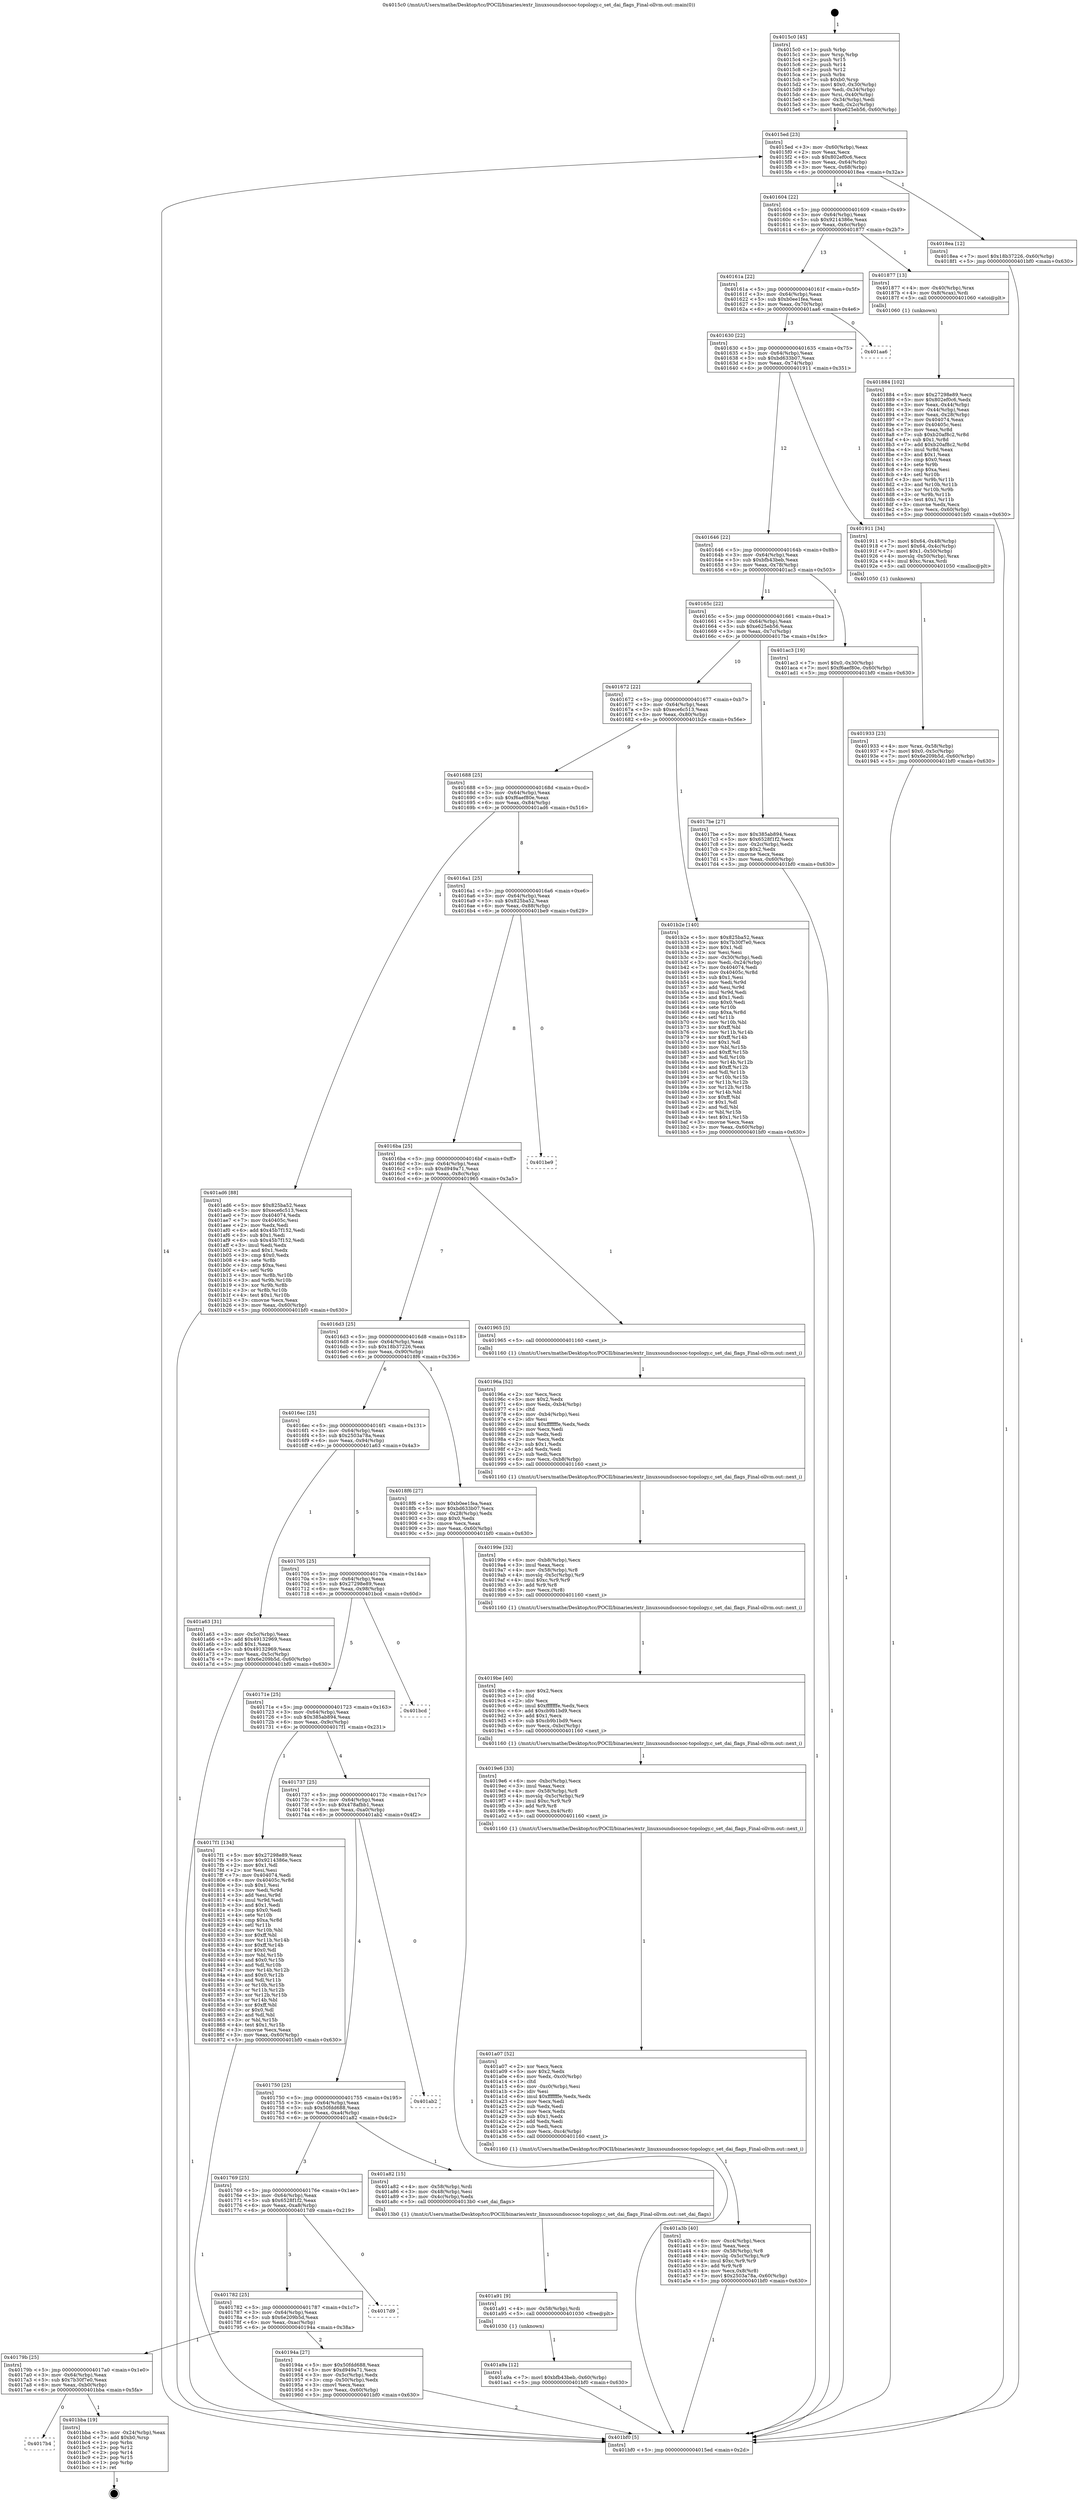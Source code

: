 digraph "0x4015c0" {
  label = "0x4015c0 (/mnt/c/Users/mathe/Desktop/tcc/POCII/binaries/extr_linuxsoundsocsoc-topology.c_set_dai_flags_Final-ollvm.out::main(0))"
  labelloc = "t"
  node[shape=record]

  Entry [label="",width=0.3,height=0.3,shape=circle,fillcolor=black,style=filled]
  "0x4015ed" [label="{
     0x4015ed [23]\l
     | [instrs]\l
     &nbsp;&nbsp;0x4015ed \<+3\>: mov -0x60(%rbp),%eax\l
     &nbsp;&nbsp;0x4015f0 \<+2\>: mov %eax,%ecx\l
     &nbsp;&nbsp;0x4015f2 \<+6\>: sub $0x802ef0c6,%ecx\l
     &nbsp;&nbsp;0x4015f8 \<+3\>: mov %eax,-0x64(%rbp)\l
     &nbsp;&nbsp;0x4015fb \<+3\>: mov %ecx,-0x68(%rbp)\l
     &nbsp;&nbsp;0x4015fe \<+6\>: je 00000000004018ea \<main+0x32a\>\l
  }"]
  "0x4018ea" [label="{
     0x4018ea [12]\l
     | [instrs]\l
     &nbsp;&nbsp;0x4018ea \<+7\>: movl $0x18b37226,-0x60(%rbp)\l
     &nbsp;&nbsp;0x4018f1 \<+5\>: jmp 0000000000401bf0 \<main+0x630\>\l
  }"]
  "0x401604" [label="{
     0x401604 [22]\l
     | [instrs]\l
     &nbsp;&nbsp;0x401604 \<+5\>: jmp 0000000000401609 \<main+0x49\>\l
     &nbsp;&nbsp;0x401609 \<+3\>: mov -0x64(%rbp),%eax\l
     &nbsp;&nbsp;0x40160c \<+5\>: sub $0x9214386e,%eax\l
     &nbsp;&nbsp;0x401611 \<+3\>: mov %eax,-0x6c(%rbp)\l
     &nbsp;&nbsp;0x401614 \<+6\>: je 0000000000401877 \<main+0x2b7\>\l
  }"]
  Exit [label="",width=0.3,height=0.3,shape=circle,fillcolor=black,style=filled,peripheries=2]
  "0x401877" [label="{
     0x401877 [13]\l
     | [instrs]\l
     &nbsp;&nbsp;0x401877 \<+4\>: mov -0x40(%rbp),%rax\l
     &nbsp;&nbsp;0x40187b \<+4\>: mov 0x8(%rax),%rdi\l
     &nbsp;&nbsp;0x40187f \<+5\>: call 0000000000401060 \<atoi@plt\>\l
     | [calls]\l
     &nbsp;&nbsp;0x401060 \{1\} (unknown)\l
  }"]
  "0x40161a" [label="{
     0x40161a [22]\l
     | [instrs]\l
     &nbsp;&nbsp;0x40161a \<+5\>: jmp 000000000040161f \<main+0x5f\>\l
     &nbsp;&nbsp;0x40161f \<+3\>: mov -0x64(%rbp),%eax\l
     &nbsp;&nbsp;0x401622 \<+5\>: sub $0xb0ee1fea,%eax\l
     &nbsp;&nbsp;0x401627 \<+3\>: mov %eax,-0x70(%rbp)\l
     &nbsp;&nbsp;0x40162a \<+6\>: je 0000000000401aa6 \<main+0x4e6\>\l
  }"]
  "0x4017b4" [label="{
     0x4017b4\l
  }", style=dashed]
  "0x401aa6" [label="{
     0x401aa6\l
  }", style=dashed]
  "0x401630" [label="{
     0x401630 [22]\l
     | [instrs]\l
     &nbsp;&nbsp;0x401630 \<+5\>: jmp 0000000000401635 \<main+0x75\>\l
     &nbsp;&nbsp;0x401635 \<+3\>: mov -0x64(%rbp),%eax\l
     &nbsp;&nbsp;0x401638 \<+5\>: sub $0xbd633b07,%eax\l
     &nbsp;&nbsp;0x40163d \<+3\>: mov %eax,-0x74(%rbp)\l
     &nbsp;&nbsp;0x401640 \<+6\>: je 0000000000401911 \<main+0x351\>\l
  }"]
  "0x401bba" [label="{
     0x401bba [19]\l
     | [instrs]\l
     &nbsp;&nbsp;0x401bba \<+3\>: mov -0x24(%rbp),%eax\l
     &nbsp;&nbsp;0x401bbd \<+7\>: add $0xb0,%rsp\l
     &nbsp;&nbsp;0x401bc4 \<+1\>: pop %rbx\l
     &nbsp;&nbsp;0x401bc5 \<+2\>: pop %r12\l
     &nbsp;&nbsp;0x401bc7 \<+2\>: pop %r14\l
     &nbsp;&nbsp;0x401bc9 \<+2\>: pop %r15\l
     &nbsp;&nbsp;0x401bcb \<+1\>: pop %rbp\l
     &nbsp;&nbsp;0x401bcc \<+1\>: ret\l
  }"]
  "0x401911" [label="{
     0x401911 [34]\l
     | [instrs]\l
     &nbsp;&nbsp;0x401911 \<+7\>: movl $0x64,-0x48(%rbp)\l
     &nbsp;&nbsp;0x401918 \<+7\>: movl $0x64,-0x4c(%rbp)\l
     &nbsp;&nbsp;0x40191f \<+7\>: movl $0x1,-0x50(%rbp)\l
     &nbsp;&nbsp;0x401926 \<+4\>: movslq -0x50(%rbp),%rax\l
     &nbsp;&nbsp;0x40192a \<+4\>: imul $0xc,%rax,%rdi\l
     &nbsp;&nbsp;0x40192e \<+5\>: call 0000000000401050 \<malloc@plt\>\l
     | [calls]\l
     &nbsp;&nbsp;0x401050 \{1\} (unknown)\l
  }"]
  "0x401646" [label="{
     0x401646 [22]\l
     | [instrs]\l
     &nbsp;&nbsp;0x401646 \<+5\>: jmp 000000000040164b \<main+0x8b\>\l
     &nbsp;&nbsp;0x40164b \<+3\>: mov -0x64(%rbp),%eax\l
     &nbsp;&nbsp;0x40164e \<+5\>: sub $0xbfb43beb,%eax\l
     &nbsp;&nbsp;0x401653 \<+3\>: mov %eax,-0x78(%rbp)\l
     &nbsp;&nbsp;0x401656 \<+6\>: je 0000000000401ac3 \<main+0x503\>\l
  }"]
  "0x401a9a" [label="{
     0x401a9a [12]\l
     | [instrs]\l
     &nbsp;&nbsp;0x401a9a \<+7\>: movl $0xbfb43beb,-0x60(%rbp)\l
     &nbsp;&nbsp;0x401aa1 \<+5\>: jmp 0000000000401bf0 \<main+0x630\>\l
  }"]
  "0x401ac3" [label="{
     0x401ac3 [19]\l
     | [instrs]\l
     &nbsp;&nbsp;0x401ac3 \<+7\>: movl $0x0,-0x30(%rbp)\l
     &nbsp;&nbsp;0x401aca \<+7\>: movl $0xf6aef80e,-0x60(%rbp)\l
     &nbsp;&nbsp;0x401ad1 \<+5\>: jmp 0000000000401bf0 \<main+0x630\>\l
  }"]
  "0x40165c" [label="{
     0x40165c [22]\l
     | [instrs]\l
     &nbsp;&nbsp;0x40165c \<+5\>: jmp 0000000000401661 \<main+0xa1\>\l
     &nbsp;&nbsp;0x401661 \<+3\>: mov -0x64(%rbp),%eax\l
     &nbsp;&nbsp;0x401664 \<+5\>: sub $0xe625eb56,%eax\l
     &nbsp;&nbsp;0x401669 \<+3\>: mov %eax,-0x7c(%rbp)\l
     &nbsp;&nbsp;0x40166c \<+6\>: je 00000000004017be \<main+0x1fe\>\l
  }"]
  "0x401a91" [label="{
     0x401a91 [9]\l
     | [instrs]\l
     &nbsp;&nbsp;0x401a91 \<+4\>: mov -0x58(%rbp),%rdi\l
     &nbsp;&nbsp;0x401a95 \<+5\>: call 0000000000401030 \<free@plt\>\l
     | [calls]\l
     &nbsp;&nbsp;0x401030 \{1\} (unknown)\l
  }"]
  "0x4017be" [label="{
     0x4017be [27]\l
     | [instrs]\l
     &nbsp;&nbsp;0x4017be \<+5\>: mov $0x385ab894,%eax\l
     &nbsp;&nbsp;0x4017c3 \<+5\>: mov $0x6528f1f2,%ecx\l
     &nbsp;&nbsp;0x4017c8 \<+3\>: mov -0x2c(%rbp),%edx\l
     &nbsp;&nbsp;0x4017cb \<+3\>: cmp $0x2,%edx\l
     &nbsp;&nbsp;0x4017ce \<+3\>: cmovne %ecx,%eax\l
     &nbsp;&nbsp;0x4017d1 \<+3\>: mov %eax,-0x60(%rbp)\l
     &nbsp;&nbsp;0x4017d4 \<+5\>: jmp 0000000000401bf0 \<main+0x630\>\l
  }"]
  "0x401672" [label="{
     0x401672 [22]\l
     | [instrs]\l
     &nbsp;&nbsp;0x401672 \<+5\>: jmp 0000000000401677 \<main+0xb7\>\l
     &nbsp;&nbsp;0x401677 \<+3\>: mov -0x64(%rbp),%eax\l
     &nbsp;&nbsp;0x40167a \<+5\>: sub $0xece6c513,%eax\l
     &nbsp;&nbsp;0x40167f \<+3\>: mov %eax,-0x80(%rbp)\l
     &nbsp;&nbsp;0x401682 \<+6\>: je 0000000000401b2e \<main+0x56e\>\l
  }"]
  "0x401bf0" [label="{
     0x401bf0 [5]\l
     | [instrs]\l
     &nbsp;&nbsp;0x401bf0 \<+5\>: jmp 00000000004015ed \<main+0x2d\>\l
  }"]
  "0x4015c0" [label="{
     0x4015c0 [45]\l
     | [instrs]\l
     &nbsp;&nbsp;0x4015c0 \<+1\>: push %rbp\l
     &nbsp;&nbsp;0x4015c1 \<+3\>: mov %rsp,%rbp\l
     &nbsp;&nbsp;0x4015c4 \<+2\>: push %r15\l
     &nbsp;&nbsp;0x4015c6 \<+2\>: push %r14\l
     &nbsp;&nbsp;0x4015c8 \<+2\>: push %r12\l
     &nbsp;&nbsp;0x4015ca \<+1\>: push %rbx\l
     &nbsp;&nbsp;0x4015cb \<+7\>: sub $0xb0,%rsp\l
     &nbsp;&nbsp;0x4015d2 \<+7\>: movl $0x0,-0x30(%rbp)\l
     &nbsp;&nbsp;0x4015d9 \<+3\>: mov %edi,-0x34(%rbp)\l
     &nbsp;&nbsp;0x4015dc \<+4\>: mov %rsi,-0x40(%rbp)\l
     &nbsp;&nbsp;0x4015e0 \<+3\>: mov -0x34(%rbp),%edi\l
     &nbsp;&nbsp;0x4015e3 \<+3\>: mov %edi,-0x2c(%rbp)\l
     &nbsp;&nbsp;0x4015e6 \<+7\>: movl $0xe625eb56,-0x60(%rbp)\l
  }"]
  "0x401a3b" [label="{
     0x401a3b [40]\l
     | [instrs]\l
     &nbsp;&nbsp;0x401a3b \<+6\>: mov -0xc4(%rbp),%ecx\l
     &nbsp;&nbsp;0x401a41 \<+3\>: imul %eax,%ecx\l
     &nbsp;&nbsp;0x401a44 \<+4\>: mov -0x58(%rbp),%r8\l
     &nbsp;&nbsp;0x401a48 \<+4\>: movslq -0x5c(%rbp),%r9\l
     &nbsp;&nbsp;0x401a4c \<+4\>: imul $0xc,%r9,%r9\l
     &nbsp;&nbsp;0x401a50 \<+3\>: add %r9,%r8\l
     &nbsp;&nbsp;0x401a53 \<+4\>: mov %ecx,0x8(%r8)\l
     &nbsp;&nbsp;0x401a57 \<+7\>: movl $0x2503a78a,-0x60(%rbp)\l
     &nbsp;&nbsp;0x401a5e \<+5\>: jmp 0000000000401bf0 \<main+0x630\>\l
  }"]
  "0x401b2e" [label="{
     0x401b2e [140]\l
     | [instrs]\l
     &nbsp;&nbsp;0x401b2e \<+5\>: mov $0x825ba52,%eax\l
     &nbsp;&nbsp;0x401b33 \<+5\>: mov $0x7b30f7e0,%ecx\l
     &nbsp;&nbsp;0x401b38 \<+2\>: mov $0x1,%dl\l
     &nbsp;&nbsp;0x401b3a \<+2\>: xor %esi,%esi\l
     &nbsp;&nbsp;0x401b3c \<+3\>: mov -0x30(%rbp),%edi\l
     &nbsp;&nbsp;0x401b3f \<+3\>: mov %edi,-0x24(%rbp)\l
     &nbsp;&nbsp;0x401b42 \<+7\>: mov 0x404074,%edi\l
     &nbsp;&nbsp;0x401b49 \<+8\>: mov 0x40405c,%r8d\l
     &nbsp;&nbsp;0x401b51 \<+3\>: sub $0x1,%esi\l
     &nbsp;&nbsp;0x401b54 \<+3\>: mov %edi,%r9d\l
     &nbsp;&nbsp;0x401b57 \<+3\>: add %esi,%r9d\l
     &nbsp;&nbsp;0x401b5a \<+4\>: imul %r9d,%edi\l
     &nbsp;&nbsp;0x401b5e \<+3\>: and $0x1,%edi\l
     &nbsp;&nbsp;0x401b61 \<+3\>: cmp $0x0,%edi\l
     &nbsp;&nbsp;0x401b64 \<+4\>: sete %r10b\l
     &nbsp;&nbsp;0x401b68 \<+4\>: cmp $0xa,%r8d\l
     &nbsp;&nbsp;0x401b6c \<+4\>: setl %r11b\l
     &nbsp;&nbsp;0x401b70 \<+3\>: mov %r10b,%bl\l
     &nbsp;&nbsp;0x401b73 \<+3\>: xor $0xff,%bl\l
     &nbsp;&nbsp;0x401b76 \<+3\>: mov %r11b,%r14b\l
     &nbsp;&nbsp;0x401b79 \<+4\>: xor $0xff,%r14b\l
     &nbsp;&nbsp;0x401b7d \<+3\>: xor $0x1,%dl\l
     &nbsp;&nbsp;0x401b80 \<+3\>: mov %bl,%r15b\l
     &nbsp;&nbsp;0x401b83 \<+4\>: and $0xff,%r15b\l
     &nbsp;&nbsp;0x401b87 \<+3\>: and %dl,%r10b\l
     &nbsp;&nbsp;0x401b8a \<+3\>: mov %r14b,%r12b\l
     &nbsp;&nbsp;0x401b8d \<+4\>: and $0xff,%r12b\l
     &nbsp;&nbsp;0x401b91 \<+3\>: and %dl,%r11b\l
     &nbsp;&nbsp;0x401b94 \<+3\>: or %r10b,%r15b\l
     &nbsp;&nbsp;0x401b97 \<+3\>: or %r11b,%r12b\l
     &nbsp;&nbsp;0x401b9a \<+3\>: xor %r12b,%r15b\l
     &nbsp;&nbsp;0x401b9d \<+3\>: or %r14b,%bl\l
     &nbsp;&nbsp;0x401ba0 \<+3\>: xor $0xff,%bl\l
     &nbsp;&nbsp;0x401ba3 \<+3\>: or $0x1,%dl\l
     &nbsp;&nbsp;0x401ba6 \<+2\>: and %dl,%bl\l
     &nbsp;&nbsp;0x401ba8 \<+3\>: or %bl,%r15b\l
     &nbsp;&nbsp;0x401bab \<+4\>: test $0x1,%r15b\l
     &nbsp;&nbsp;0x401baf \<+3\>: cmovne %ecx,%eax\l
     &nbsp;&nbsp;0x401bb2 \<+3\>: mov %eax,-0x60(%rbp)\l
     &nbsp;&nbsp;0x401bb5 \<+5\>: jmp 0000000000401bf0 \<main+0x630\>\l
  }"]
  "0x401688" [label="{
     0x401688 [25]\l
     | [instrs]\l
     &nbsp;&nbsp;0x401688 \<+5\>: jmp 000000000040168d \<main+0xcd\>\l
     &nbsp;&nbsp;0x40168d \<+3\>: mov -0x64(%rbp),%eax\l
     &nbsp;&nbsp;0x401690 \<+5\>: sub $0xf6aef80e,%eax\l
     &nbsp;&nbsp;0x401695 \<+6\>: mov %eax,-0x84(%rbp)\l
     &nbsp;&nbsp;0x40169b \<+6\>: je 0000000000401ad6 \<main+0x516\>\l
  }"]
  "0x401a07" [label="{
     0x401a07 [52]\l
     | [instrs]\l
     &nbsp;&nbsp;0x401a07 \<+2\>: xor %ecx,%ecx\l
     &nbsp;&nbsp;0x401a09 \<+5\>: mov $0x2,%edx\l
     &nbsp;&nbsp;0x401a0e \<+6\>: mov %edx,-0xc0(%rbp)\l
     &nbsp;&nbsp;0x401a14 \<+1\>: cltd\l
     &nbsp;&nbsp;0x401a15 \<+6\>: mov -0xc0(%rbp),%esi\l
     &nbsp;&nbsp;0x401a1b \<+2\>: idiv %esi\l
     &nbsp;&nbsp;0x401a1d \<+6\>: imul $0xfffffffe,%edx,%edx\l
     &nbsp;&nbsp;0x401a23 \<+2\>: mov %ecx,%edi\l
     &nbsp;&nbsp;0x401a25 \<+2\>: sub %edx,%edi\l
     &nbsp;&nbsp;0x401a27 \<+2\>: mov %ecx,%edx\l
     &nbsp;&nbsp;0x401a29 \<+3\>: sub $0x1,%edx\l
     &nbsp;&nbsp;0x401a2c \<+2\>: add %edx,%edi\l
     &nbsp;&nbsp;0x401a2e \<+2\>: sub %edi,%ecx\l
     &nbsp;&nbsp;0x401a30 \<+6\>: mov %ecx,-0xc4(%rbp)\l
     &nbsp;&nbsp;0x401a36 \<+5\>: call 0000000000401160 \<next_i\>\l
     | [calls]\l
     &nbsp;&nbsp;0x401160 \{1\} (/mnt/c/Users/mathe/Desktop/tcc/POCII/binaries/extr_linuxsoundsocsoc-topology.c_set_dai_flags_Final-ollvm.out::next_i)\l
  }"]
  "0x401ad6" [label="{
     0x401ad6 [88]\l
     | [instrs]\l
     &nbsp;&nbsp;0x401ad6 \<+5\>: mov $0x825ba52,%eax\l
     &nbsp;&nbsp;0x401adb \<+5\>: mov $0xece6c513,%ecx\l
     &nbsp;&nbsp;0x401ae0 \<+7\>: mov 0x404074,%edx\l
     &nbsp;&nbsp;0x401ae7 \<+7\>: mov 0x40405c,%esi\l
     &nbsp;&nbsp;0x401aee \<+2\>: mov %edx,%edi\l
     &nbsp;&nbsp;0x401af0 \<+6\>: add $0x45b7f152,%edi\l
     &nbsp;&nbsp;0x401af6 \<+3\>: sub $0x1,%edi\l
     &nbsp;&nbsp;0x401af9 \<+6\>: sub $0x45b7f152,%edi\l
     &nbsp;&nbsp;0x401aff \<+3\>: imul %edi,%edx\l
     &nbsp;&nbsp;0x401b02 \<+3\>: and $0x1,%edx\l
     &nbsp;&nbsp;0x401b05 \<+3\>: cmp $0x0,%edx\l
     &nbsp;&nbsp;0x401b08 \<+4\>: sete %r8b\l
     &nbsp;&nbsp;0x401b0c \<+3\>: cmp $0xa,%esi\l
     &nbsp;&nbsp;0x401b0f \<+4\>: setl %r9b\l
     &nbsp;&nbsp;0x401b13 \<+3\>: mov %r8b,%r10b\l
     &nbsp;&nbsp;0x401b16 \<+3\>: and %r9b,%r10b\l
     &nbsp;&nbsp;0x401b19 \<+3\>: xor %r9b,%r8b\l
     &nbsp;&nbsp;0x401b1c \<+3\>: or %r8b,%r10b\l
     &nbsp;&nbsp;0x401b1f \<+4\>: test $0x1,%r10b\l
     &nbsp;&nbsp;0x401b23 \<+3\>: cmovne %ecx,%eax\l
     &nbsp;&nbsp;0x401b26 \<+3\>: mov %eax,-0x60(%rbp)\l
     &nbsp;&nbsp;0x401b29 \<+5\>: jmp 0000000000401bf0 \<main+0x630\>\l
  }"]
  "0x4016a1" [label="{
     0x4016a1 [25]\l
     | [instrs]\l
     &nbsp;&nbsp;0x4016a1 \<+5\>: jmp 00000000004016a6 \<main+0xe6\>\l
     &nbsp;&nbsp;0x4016a6 \<+3\>: mov -0x64(%rbp),%eax\l
     &nbsp;&nbsp;0x4016a9 \<+5\>: sub $0x825ba52,%eax\l
     &nbsp;&nbsp;0x4016ae \<+6\>: mov %eax,-0x88(%rbp)\l
     &nbsp;&nbsp;0x4016b4 \<+6\>: je 0000000000401be9 \<main+0x629\>\l
  }"]
  "0x4019e6" [label="{
     0x4019e6 [33]\l
     | [instrs]\l
     &nbsp;&nbsp;0x4019e6 \<+6\>: mov -0xbc(%rbp),%ecx\l
     &nbsp;&nbsp;0x4019ec \<+3\>: imul %eax,%ecx\l
     &nbsp;&nbsp;0x4019ef \<+4\>: mov -0x58(%rbp),%r8\l
     &nbsp;&nbsp;0x4019f3 \<+4\>: movslq -0x5c(%rbp),%r9\l
     &nbsp;&nbsp;0x4019f7 \<+4\>: imul $0xc,%r9,%r9\l
     &nbsp;&nbsp;0x4019fb \<+3\>: add %r9,%r8\l
     &nbsp;&nbsp;0x4019fe \<+4\>: mov %ecx,0x4(%r8)\l
     &nbsp;&nbsp;0x401a02 \<+5\>: call 0000000000401160 \<next_i\>\l
     | [calls]\l
     &nbsp;&nbsp;0x401160 \{1\} (/mnt/c/Users/mathe/Desktop/tcc/POCII/binaries/extr_linuxsoundsocsoc-topology.c_set_dai_flags_Final-ollvm.out::next_i)\l
  }"]
  "0x401be9" [label="{
     0x401be9\l
  }", style=dashed]
  "0x4016ba" [label="{
     0x4016ba [25]\l
     | [instrs]\l
     &nbsp;&nbsp;0x4016ba \<+5\>: jmp 00000000004016bf \<main+0xff\>\l
     &nbsp;&nbsp;0x4016bf \<+3\>: mov -0x64(%rbp),%eax\l
     &nbsp;&nbsp;0x4016c2 \<+5\>: sub $0xd949a71,%eax\l
     &nbsp;&nbsp;0x4016c7 \<+6\>: mov %eax,-0x8c(%rbp)\l
     &nbsp;&nbsp;0x4016cd \<+6\>: je 0000000000401965 \<main+0x3a5\>\l
  }"]
  "0x4019be" [label="{
     0x4019be [40]\l
     | [instrs]\l
     &nbsp;&nbsp;0x4019be \<+5\>: mov $0x2,%ecx\l
     &nbsp;&nbsp;0x4019c3 \<+1\>: cltd\l
     &nbsp;&nbsp;0x4019c4 \<+2\>: idiv %ecx\l
     &nbsp;&nbsp;0x4019c6 \<+6\>: imul $0xfffffffe,%edx,%ecx\l
     &nbsp;&nbsp;0x4019cc \<+6\>: add $0xcb9b1bd9,%ecx\l
     &nbsp;&nbsp;0x4019d2 \<+3\>: add $0x1,%ecx\l
     &nbsp;&nbsp;0x4019d5 \<+6\>: sub $0xcb9b1bd9,%ecx\l
     &nbsp;&nbsp;0x4019db \<+6\>: mov %ecx,-0xbc(%rbp)\l
     &nbsp;&nbsp;0x4019e1 \<+5\>: call 0000000000401160 \<next_i\>\l
     | [calls]\l
     &nbsp;&nbsp;0x401160 \{1\} (/mnt/c/Users/mathe/Desktop/tcc/POCII/binaries/extr_linuxsoundsocsoc-topology.c_set_dai_flags_Final-ollvm.out::next_i)\l
  }"]
  "0x401965" [label="{
     0x401965 [5]\l
     | [instrs]\l
     &nbsp;&nbsp;0x401965 \<+5\>: call 0000000000401160 \<next_i\>\l
     | [calls]\l
     &nbsp;&nbsp;0x401160 \{1\} (/mnt/c/Users/mathe/Desktop/tcc/POCII/binaries/extr_linuxsoundsocsoc-topology.c_set_dai_flags_Final-ollvm.out::next_i)\l
  }"]
  "0x4016d3" [label="{
     0x4016d3 [25]\l
     | [instrs]\l
     &nbsp;&nbsp;0x4016d3 \<+5\>: jmp 00000000004016d8 \<main+0x118\>\l
     &nbsp;&nbsp;0x4016d8 \<+3\>: mov -0x64(%rbp),%eax\l
     &nbsp;&nbsp;0x4016db \<+5\>: sub $0x18b37226,%eax\l
     &nbsp;&nbsp;0x4016e0 \<+6\>: mov %eax,-0x90(%rbp)\l
     &nbsp;&nbsp;0x4016e6 \<+6\>: je 00000000004018f6 \<main+0x336\>\l
  }"]
  "0x40199e" [label="{
     0x40199e [32]\l
     | [instrs]\l
     &nbsp;&nbsp;0x40199e \<+6\>: mov -0xb8(%rbp),%ecx\l
     &nbsp;&nbsp;0x4019a4 \<+3\>: imul %eax,%ecx\l
     &nbsp;&nbsp;0x4019a7 \<+4\>: mov -0x58(%rbp),%r8\l
     &nbsp;&nbsp;0x4019ab \<+4\>: movslq -0x5c(%rbp),%r9\l
     &nbsp;&nbsp;0x4019af \<+4\>: imul $0xc,%r9,%r9\l
     &nbsp;&nbsp;0x4019b3 \<+3\>: add %r9,%r8\l
     &nbsp;&nbsp;0x4019b6 \<+3\>: mov %ecx,(%r8)\l
     &nbsp;&nbsp;0x4019b9 \<+5\>: call 0000000000401160 \<next_i\>\l
     | [calls]\l
     &nbsp;&nbsp;0x401160 \{1\} (/mnt/c/Users/mathe/Desktop/tcc/POCII/binaries/extr_linuxsoundsocsoc-topology.c_set_dai_flags_Final-ollvm.out::next_i)\l
  }"]
  "0x4018f6" [label="{
     0x4018f6 [27]\l
     | [instrs]\l
     &nbsp;&nbsp;0x4018f6 \<+5\>: mov $0xb0ee1fea,%eax\l
     &nbsp;&nbsp;0x4018fb \<+5\>: mov $0xbd633b07,%ecx\l
     &nbsp;&nbsp;0x401900 \<+3\>: mov -0x28(%rbp),%edx\l
     &nbsp;&nbsp;0x401903 \<+3\>: cmp $0x0,%edx\l
     &nbsp;&nbsp;0x401906 \<+3\>: cmove %ecx,%eax\l
     &nbsp;&nbsp;0x401909 \<+3\>: mov %eax,-0x60(%rbp)\l
     &nbsp;&nbsp;0x40190c \<+5\>: jmp 0000000000401bf0 \<main+0x630\>\l
  }"]
  "0x4016ec" [label="{
     0x4016ec [25]\l
     | [instrs]\l
     &nbsp;&nbsp;0x4016ec \<+5\>: jmp 00000000004016f1 \<main+0x131\>\l
     &nbsp;&nbsp;0x4016f1 \<+3\>: mov -0x64(%rbp),%eax\l
     &nbsp;&nbsp;0x4016f4 \<+5\>: sub $0x2503a78a,%eax\l
     &nbsp;&nbsp;0x4016f9 \<+6\>: mov %eax,-0x94(%rbp)\l
     &nbsp;&nbsp;0x4016ff \<+6\>: je 0000000000401a63 \<main+0x4a3\>\l
  }"]
  "0x40196a" [label="{
     0x40196a [52]\l
     | [instrs]\l
     &nbsp;&nbsp;0x40196a \<+2\>: xor %ecx,%ecx\l
     &nbsp;&nbsp;0x40196c \<+5\>: mov $0x2,%edx\l
     &nbsp;&nbsp;0x401971 \<+6\>: mov %edx,-0xb4(%rbp)\l
     &nbsp;&nbsp;0x401977 \<+1\>: cltd\l
     &nbsp;&nbsp;0x401978 \<+6\>: mov -0xb4(%rbp),%esi\l
     &nbsp;&nbsp;0x40197e \<+2\>: idiv %esi\l
     &nbsp;&nbsp;0x401980 \<+6\>: imul $0xfffffffe,%edx,%edx\l
     &nbsp;&nbsp;0x401986 \<+2\>: mov %ecx,%edi\l
     &nbsp;&nbsp;0x401988 \<+2\>: sub %edx,%edi\l
     &nbsp;&nbsp;0x40198a \<+2\>: mov %ecx,%edx\l
     &nbsp;&nbsp;0x40198c \<+3\>: sub $0x1,%edx\l
     &nbsp;&nbsp;0x40198f \<+2\>: add %edx,%edi\l
     &nbsp;&nbsp;0x401991 \<+2\>: sub %edi,%ecx\l
     &nbsp;&nbsp;0x401993 \<+6\>: mov %ecx,-0xb8(%rbp)\l
     &nbsp;&nbsp;0x401999 \<+5\>: call 0000000000401160 \<next_i\>\l
     | [calls]\l
     &nbsp;&nbsp;0x401160 \{1\} (/mnt/c/Users/mathe/Desktop/tcc/POCII/binaries/extr_linuxsoundsocsoc-topology.c_set_dai_flags_Final-ollvm.out::next_i)\l
  }"]
  "0x401a63" [label="{
     0x401a63 [31]\l
     | [instrs]\l
     &nbsp;&nbsp;0x401a63 \<+3\>: mov -0x5c(%rbp),%eax\l
     &nbsp;&nbsp;0x401a66 \<+5\>: add $0x49132969,%eax\l
     &nbsp;&nbsp;0x401a6b \<+3\>: add $0x1,%eax\l
     &nbsp;&nbsp;0x401a6e \<+5\>: sub $0x49132969,%eax\l
     &nbsp;&nbsp;0x401a73 \<+3\>: mov %eax,-0x5c(%rbp)\l
     &nbsp;&nbsp;0x401a76 \<+7\>: movl $0x6e209b5d,-0x60(%rbp)\l
     &nbsp;&nbsp;0x401a7d \<+5\>: jmp 0000000000401bf0 \<main+0x630\>\l
  }"]
  "0x401705" [label="{
     0x401705 [25]\l
     | [instrs]\l
     &nbsp;&nbsp;0x401705 \<+5\>: jmp 000000000040170a \<main+0x14a\>\l
     &nbsp;&nbsp;0x40170a \<+3\>: mov -0x64(%rbp),%eax\l
     &nbsp;&nbsp;0x40170d \<+5\>: sub $0x27298e89,%eax\l
     &nbsp;&nbsp;0x401712 \<+6\>: mov %eax,-0x98(%rbp)\l
     &nbsp;&nbsp;0x401718 \<+6\>: je 0000000000401bcd \<main+0x60d\>\l
  }"]
  "0x40179b" [label="{
     0x40179b [25]\l
     | [instrs]\l
     &nbsp;&nbsp;0x40179b \<+5\>: jmp 00000000004017a0 \<main+0x1e0\>\l
     &nbsp;&nbsp;0x4017a0 \<+3\>: mov -0x64(%rbp),%eax\l
     &nbsp;&nbsp;0x4017a3 \<+5\>: sub $0x7b30f7e0,%eax\l
     &nbsp;&nbsp;0x4017a8 \<+6\>: mov %eax,-0xb0(%rbp)\l
     &nbsp;&nbsp;0x4017ae \<+6\>: je 0000000000401bba \<main+0x5fa\>\l
  }"]
  "0x401bcd" [label="{
     0x401bcd\l
  }", style=dashed]
  "0x40171e" [label="{
     0x40171e [25]\l
     | [instrs]\l
     &nbsp;&nbsp;0x40171e \<+5\>: jmp 0000000000401723 \<main+0x163\>\l
     &nbsp;&nbsp;0x401723 \<+3\>: mov -0x64(%rbp),%eax\l
     &nbsp;&nbsp;0x401726 \<+5\>: sub $0x385ab894,%eax\l
     &nbsp;&nbsp;0x40172b \<+6\>: mov %eax,-0x9c(%rbp)\l
     &nbsp;&nbsp;0x401731 \<+6\>: je 00000000004017f1 \<main+0x231\>\l
  }"]
  "0x40194a" [label="{
     0x40194a [27]\l
     | [instrs]\l
     &nbsp;&nbsp;0x40194a \<+5\>: mov $0x50fdd688,%eax\l
     &nbsp;&nbsp;0x40194f \<+5\>: mov $0xd949a71,%ecx\l
     &nbsp;&nbsp;0x401954 \<+3\>: mov -0x5c(%rbp),%edx\l
     &nbsp;&nbsp;0x401957 \<+3\>: cmp -0x50(%rbp),%edx\l
     &nbsp;&nbsp;0x40195a \<+3\>: cmovl %ecx,%eax\l
     &nbsp;&nbsp;0x40195d \<+3\>: mov %eax,-0x60(%rbp)\l
     &nbsp;&nbsp;0x401960 \<+5\>: jmp 0000000000401bf0 \<main+0x630\>\l
  }"]
  "0x4017f1" [label="{
     0x4017f1 [134]\l
     | [instrs]\l
     &nbsp;&nbsp;0x4017f1 \<+5\>: mov $0x27298e89,%eax\l
     &nbsp;&nbsp;0x4017f6 \<+5\>: mov $0x9214386e,%ecx\l
     &nbsp;&nbsp;0x4017fb \<+2\>: mov $0x1,%dl\l
     &nbsp;&nbsp;0x4017fd \<+2\>: xor %esi,%esi\l
     &nbsp;&nbsp;0x4017ff \<+7\>: mov 0x404074,%edi\l
     &nbsp;&nbsp;0x401806 \<+8\>: mov 0x40405c,%r8d\l
     &nbsp;&nbsp;0x40180e \<+3\>: sub $0x1,%esi\l
     &nbsp;&nbsp;0x401811 \<+3\>: mov %edi,%r9d\l
     &nbsp;&nbsp;0x401814 \<+3\>: add %esi,%r9d\l
     &nbsp;&nbsp;0x401817 \<+4\>: imul %r9d,%edi\l
     &nbsp;&nbsp;0x40181b \<+3\>: and $0x1,%edi\l
     &nbsp;&nbsp;0x40181e \<+3\>: cmp $0x0,%edi\l
     &nbsp;&nbsp;0x401821 \<+4\>: sete %r10b\l
     &nbsp;&nbsp;0x401825 \<+4\>: cmp $0xa,%r8d\l
     &nbsp;&nbsp;0x401829 \<+4\>: setl %r11b\l
     &nbsp;&nbsp;0x40182d \<+3\>: mov %r10b,%bl\l
     &nbsp;&nbsp;0x401830 \<+3\>: xor $0xff,%bl\l
     &nbsp;&nbsp;0x401833 \<+3\>: mov %r11b,%r14b\l
     &nbsp;&nbsp;0x401836 \<+4\>: xor $0xff,%r14b\l
     &nbsp;&nbsp;0x40183a \<+3\>: xor $0x0,%dl\l
     &nbsp;&nbsp;0x40183d \<+3\>: mov %bl,%r15b\l
     &nbsp;&nbsp;0x401840 \<+4\>: and $0x0,%r15b\l
     &nbsp;&nbsp;0x401844 \<+3\>: and %dl,%r10b\l
     &nbsp;&nbsp;0x401847 \<+3\>: mov %r14b,%r12b\l
     &nbsp;&nbsp;0x40184a \<+4\>: and $0x0,%r12b\l
     &nbsp;&nbsp;0x40184e \<+3\>: and %dl,%r11b\l
     &nbsp;&nbsp;0x401851 \<+3\>: or %r10b,%r15b\l
     &nbsp;&nbsp;0x401854 \<+3\>: or %r11b,%r12b\l
     &nbsp;&nbsp;0x401857 \<+3\>: xor %r12b,%r15b\l
     &nbsp;&nbsp;0x40185a \<+3\>: or %r14b,%bl\l
     &nbsp;&nbsp;0x40185d \<+3\>: xor $0xff,%bl\l
     &nbsp;&nbsp;0x401860 \<+3\>: or $0x0,%dl\l
     &nbsp;&nbsp;0x401863 \<+2\>: and %dl,%bl\l
     &nbsp;&nbsp;0x401865 \<+3\>: or %bl,%r15b\l
     &nbsp;&nbsp;0x401868 \<+4\>: test $0x1,%r15b\l
     &nbsp;&nbsp;0x40186c \<+3\>: cmovne %ecx,%eax\l
     &nbsp;&nbsp;0x40186f \<+3\>: mov %eax,-0x60(%rbp)\l
     &nbsp;&nbsp;0x401872 \<+5\>: jmp 0000000000401bf0 \<main+0x630\>\l
  }"]
  "0x401737" [label="{
     0x401737 [25]\l
     | [instrs]\l
     &nbsp;&nbsp;0x401737 \<+5\>: jmp 000000000040173c \<main+0x17c\>\l
     &nbsp;&nbsp;0x40173c \<+3\>: mov -0x64(%rbp),%eax\l
     &nbsp;&nbsp;0x40173f \<+5\>: sub $0x478afbb1,%eax\l
     &nbsp;&nbsp;0x401744 \<+6\>: mov %eax,-0xa0(%rbp)\l
     &nbsp;&nbsp;0x40174a \<+6\>: je 0000000000401ab2 \<main+0x4f2\>\l
  }"]
  "0x401884" [label="{
     0x401884 [102]\l
     | [instrs]\l
     &nbsp;&nbsp;0x401884 \<+5\>: mov $0x27298e89,%ecx\l
     &nbsp;&nbsp;0x401889 \<+5\>: mov $0x802ef0c6,%edx\l
     &nbsp;&nbsp;0x40188e \<+3\>: mov %eax,-0x44(%rbp)\l
     &nbsp;&nbsp;0x401891 \<+3\>: mov -0x44(%rbp),%eax\l
     &nbsp;&nbsp;0x401894 \<+3\>: mov %eax,-0x28(%rbp)\l
     &nbsp;&nbsp;0x401897 \<+7\>: mov 0x404074,%eax\l
     &nbsp;&nbsp;0x40189e \<+7\>: mov 0x40405c,%esi\l
     &nbsp;&nbsp;0x4018a5 \<+3\>: mov %eax,%r8d\l
     &nbsp;&nbsp;0x4018a8 \<+7\>: sub $0xb20af8c2,%r8d\l
     &nbsp;&nbsp;0x4018af \<+4\>: sub $0x1,%r8d\l
     &nbsp;&nbsp;0x4018b3 \<+7\>: add $0xb20af8c2,%r8d\l
     &nbsp;&nbsp;0x4018ba \<+4\>: imul %r8d,%eax\l
     &nbsp;&nbsp;0x4018be \<+3\>: and $0x1,%eax\l
     &nbsp;&nbsp;0x4018c1 \<+3\>: cmp $0x0,%eax\l
     &nbsp;&nbsp;0x4018c4 \<+4\>: sete %r9b\l
     &nbsp;&nbsp;0x4018c8 \<+3\>: cmp $0xa,%esi\l
     &nbsp;&nbsp;0x4018cb \<+4\>: setl %r10b\l
     &nbsp;&nbsp;0x4018cf \<+3\>: mov %r9b,%r11b\l
     &nbsp;&nbsp;0x4018d2 \<+3\>: and %r10b,%r11b\l
     &nbsp;&nbsp;0x4018d5 \<+3\>: xor %r10b,%r9b\l
     &nbsp;&nbsp;0x4018d8 \<+3\>: or %r9b,%r11b\l
     &nbsp;&nbsp;0x4018db \<+4\>: test $0x1,%r11b\l
     &nbsp;&nbsp;0x4018df \<+3\>: cmovne %edx,%ecx\l
     &nbsp;&nbsp;0x4018e2 \<+3\>: mov %ecx,-0x60(%rbp)\l
     &nbsp;&nbsp;0x4018e5 \<+5\>: jmp 0000000000401bf0 \<main+0x630\>\l
  }"]
  "0x401933" [label="{
     0x401933 [23]\l
     | [instrs]\l
     &nbsp;&nbsp;0x401933 \<+4\>: mov %rax,-0x58(%rbp)\l
     &nbsp;&nbsp;0x401937 \<+7\>: movl $0x0,-0x5c(%rbp)\l
     &nbsp;&nbsp;0x40193e \<+7\>: movl $0x6e209b5d,-0x60(%rbp)\l
     &nbsp;&nbsp;0x401945 \<+5\>: jmp 0000000000401bf0 \<main+0x630\>\l
  }"]
  "0x401782" [label="{
     0x401782 [25]\l
     | [instrs]\l
     &nbsp;&nbsp;0x401782 \<+5\>: jmp 0000000000401787 \<main+0x1c7\>\l
     &nbsp;&nbsp;0x401787 \<+3\>: mov -0x64(%rbp),%eax\l
     &nbsp;&nbsp;0x40178a \<+5\>: sub $0x6e209b5d,%eax\l
     &nbsp;&nbsp;0x40178f \<+6\>: mov %eax,-0xac(%rbp)\l
     &nbsp;&nbsp;0x401795 \<+6\>: je 000000000040194a \<main+0x38a\>\l
  }"]
  "0x401ab2" [label="{
     0x401ab2\l
  }", style=dashed]
  "0x401750" [label="{
     0x401750 [25]\l
     | [instrs]\l
     &nbsp;&nbsp;0x401750 \<+5\>: jmp 0000000000401755 \<main+0x195\>\l
     &nbsp;&nbsp;0x401755 \<+3\>: mov -0x64(%rbp),%eax\l
     &nbsp;&nbsp;0x401758 \<+5\>: sub $0x50fdd688,%eax\l
     &nbsp;&nbsp;0x40175d \<+6\>: mov %eax,-0xa4(%rbp)\l
     &nbsp;&nbsp;0x401763 \<+6\>: je 0000000000401a82 \<main+0x4c2\>\l
  }"]
  "0x4017d9" [label="{
     0x4017d9\l
  }", style=dashed]
  "0x401a82" [label="{
     0x401a82 [15]\l
     | [instrs]\l
     &nbsp;&nbsp;0x401a82 \<+4\>: mov -0x58(%rbp),%rdi\l
     &nbsp;&nbsp;0x401a86 \<+3\>: mov -0x48(%rbp),%esi\l
     &nbsp;&nbsp;0x401a89 \<+3\>: mov -0x4c(%rbp),%edx\l
     &nbsp;&nbsp;0x401a8c \<+5\>: call 00000000004013b0 \<set_dai_flags\>\l
     | [calls]\l
     &nbsp;&nbsp;0x4013b0 \{1\} (/mnt/c/Users/mathe/Desktop/tcc/POCII/binaries/extr_linuxsoundsocsoc-topology.c_set_dai_flags_Final-ollvm.out::set_dai_flags)\l
  }"]
  "0x401769" [label="{
     0x401769 [25]\l
     | [instrs]\l
     &nbsp;&nbsp;0x401769 \<+5\>: jmp 000000000040176e \<main+0x1ae\>\l
     &nbsp;&nbsp;0x40176e \<+3\>: mov -0x64(%rbp),%eax\l
     &nbsp;&nbsp;0x401771 \<+5\>: sub $0x6528f1f2,%eax\l
     &nbsp;&nbsp;0x401776 \<+6\>: mov %eax,-0xa8(%rbp)\l
     &nbsp;&nbsp;0x40177c \<+6\>: je 00000000004017d9 \<main+0x219\>\l
  }"]
  Entry -> "0x4015c0" [label=" 1"]
  "0x4015ed" -> "0x4018ea" [label=" 1"]
  "0x4015ed" -> "0x401604" [label=" 14"]
  "0x401bba" -> Exit [label=" 1"]
  "0x401604" -> "0x401877" [label=" 1"]
  "0x401604" -> "0x40161a" [label=" 13"]
  "0x40179b" -> "0x4017b4" [label=" 0"]
  "0x40161a" -> "0x401aa6" [label=" 0"]
  "0x40161a" -> "0x401630" [label=" 13"]
  "0x40179b" -> "0x401bba" [label=" 1"]
  "0x401630" -> "0x401911" [label=" 1"]
  "0x401630" -> "0x401646" [label=" 12"]
  "0x401b2e" -> "0x401bf0" [label=" 1"]
  "0x401646" -> "0x401ac3" [label=" 1"]
  "0x401646" -> "0x40165c" [label=" 11"]
  "0x401ad6" -> "0x401bf0" [label=" 1"]
  "0x40165c" -> "0x4017be" [label=" 1"]
  "0x40165c" -> "0x401672" [label=" 10"]
  "0x4017be" -> "0x401bf0" [label=" 1"]
  "0x4015c0" -> "0x4015ed" [label=" 1"]
  "0x401bf0" -> "0x4015ed" [label=" 14"]
  "0x401ac3" -> "0x401bf0" [label=" 1"]
  "0x401672" -> "0x401b2e" [label=" 1"]
  "0x401672" -> "0x401688" [label=" 9"]
  "0x401a9a" -> "0x401bf0" [label=" 1"]
  "0x401688" -> "0x401ad6" [label=" 1"]
  "0x401688" -> "0x4016a1" [label=" 8"]
  "0x401a91" -> "0x401a9a" [label=" 1"]
  "0x4016a1" -> "0x401be9" [label=" 0"]
  "0x4016a1" -> "0x4016ba" [label=" 8"]
  "0x401a82" -> "0x401a91" [label=" 1"]
  "0x4016ba" -> "0x401965" [label=" 1"]
  "0x4016ba" -> "0x4016d3" [label=" 7"]
  "0x401a63" -> "0x401bf0" [label=" 1"]
  "0x4016d3" -> "0x4018f6" [label=" 1"]
  "0x4016d3" -> "0x4016ec" [label=" 6"]
  "0x401a3b" -> "0x401bf0" [label=" 1"]
  "0x4016ec" -> "0x401a63" [label=" 1"]
  "0x4016ec" -> "0x401705" [label=" 5"]
  "0x401a07" -> "0x401a3b" [label=" 1"]
  "0x401705" -> "0x401bcd" [label=" 0"]
  "0x401705" -> "0x40171e" [label=" 5"]
  "0x4019e6" -> "0x401a07" [label=" 1"]
  "0x40171e" -> "0x4017f1" [label=" 1"]
  "0x40171e" -> "0x401737" [label=" 4"]
  "0x4017f1" -> "0x401bf0" [label=" 1"]
  "0x401877" -> "0x401884" [label=" 1"]
  "0x401884" -> "0x401bf0" [label=" 1"]
  "0x4018ea" -> "0x401bf0" [label=" 1"]
  "0x4018f6" -> "0x401bf0" [label=" 1"]
  "0x401911" -> "0x401933" [label=" 1"]
  "0x401933" -> "0x401bf0" [label=" 1"]
  "0x4019be" -> "0x4019e6" [label=" 1"]
  "0x401737" -> "0x401ab2" [label=" 0"]
  "0x401737" -> "0x401750" [label=" 4"]
  "0x40196a" -> "0x40199e" [label=" 1"]
  "0x401750" -> "0x401a82" [label=" 1"]
  "0x401750" -> "0x401769" [label=" 3"]
  "0x401965" -> "0x40196a" [label=" 1"]
  "0x401769" -> "0x4017d9" [label=" 0"]
  "0x401769" -> "0x401782" [label=" 3"]
  "0x40199e" -> "0x4019be" [label=" 1"]
  "0x401782" -> "0x40194a" [label=" 2"]
  "0x401782" -> "0x40179b" [label=" 1"]
  "0x40194a" -> "0x401bf0" [label=" 2"]
}
